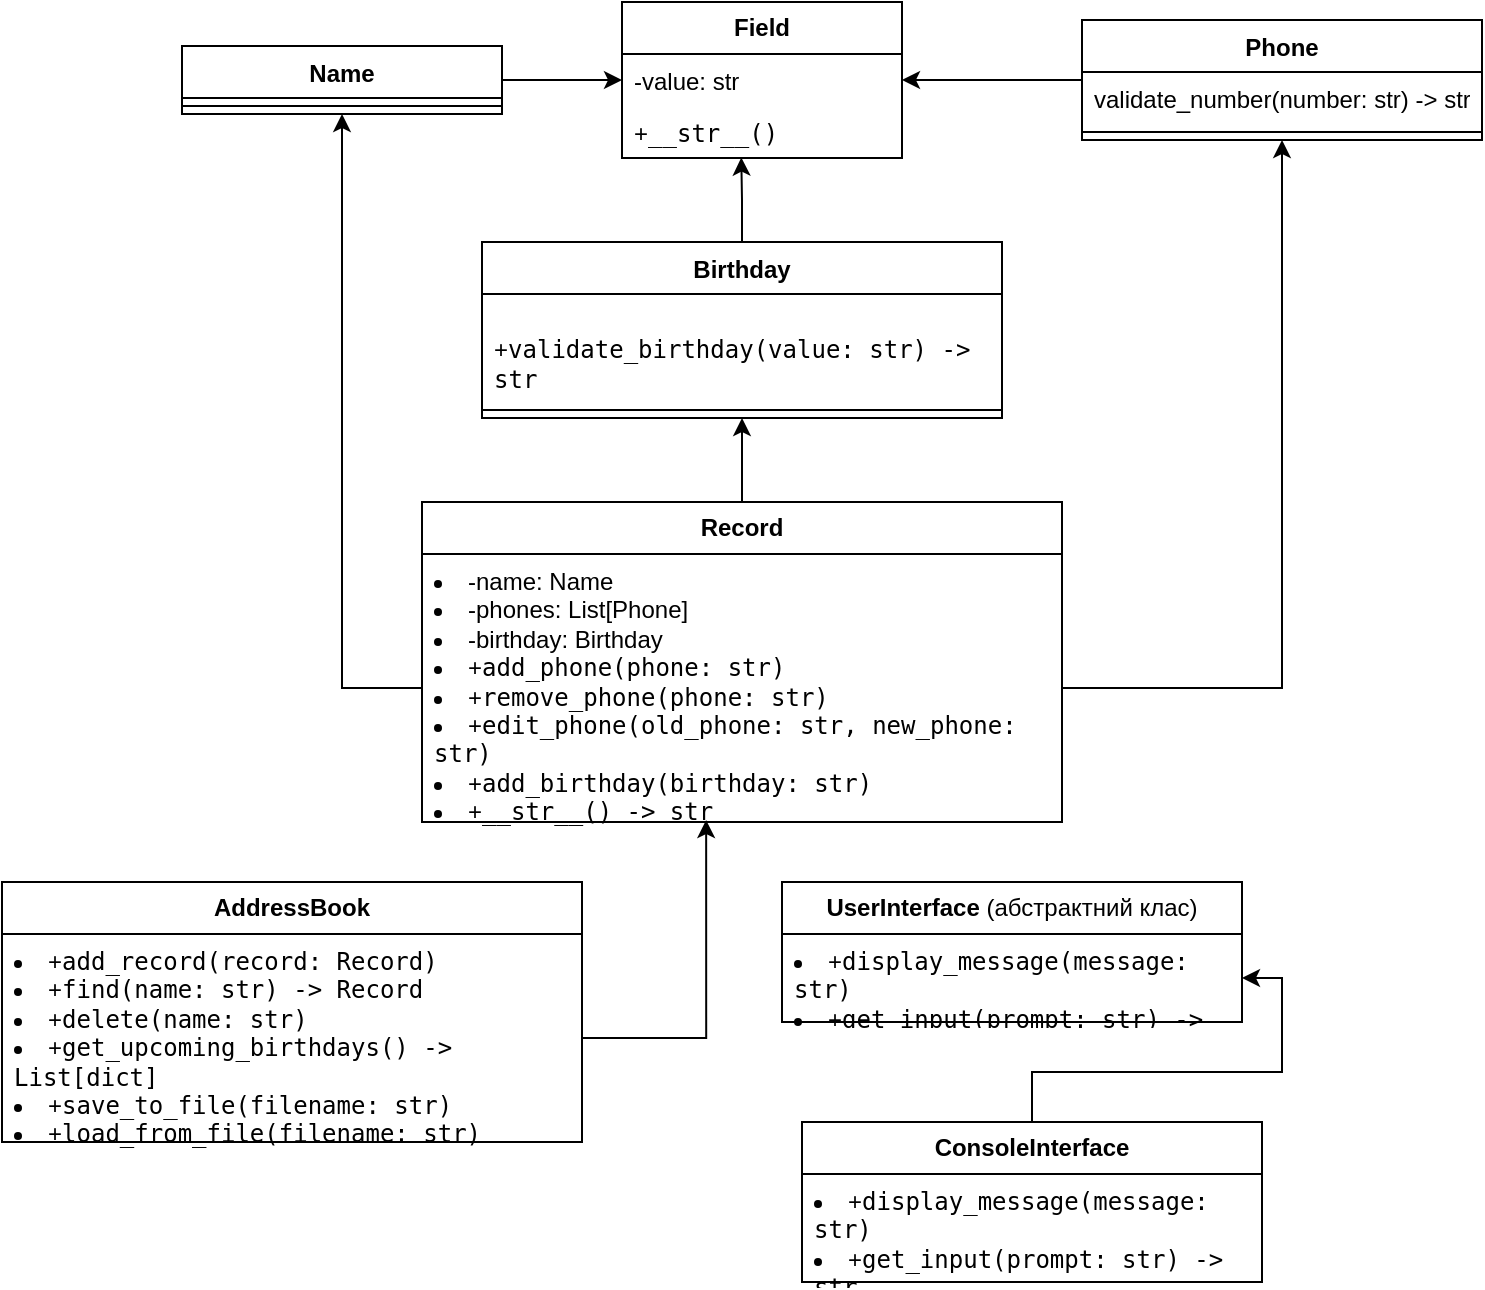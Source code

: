 <mxfile version="25.0.3">
  <diagram name="Сторінка-1" id="savf-RU5D2O0soKtsobO">
    <mxGraphModel dx="1050" dy="557" grid="1" gridSize="10" guides="1" tooltips="1" connect="1" arrows="1" fold="1" page="1" pageScale="1" pageWidth="827" pageHeight="1169" math="0" shadow="0">
      <root>
        <mxCell id="0" />
        <mxCell id="1" parent="0" />
        <mxCell id="FokpnyGyAT5-aEXFDDo5-1" value="&lt;b&gt;Field&lt;/b&gt;" style="swimlane;fontStyle=0;childLayout=stackLayout;horizontal=1;startSize=26;fillColor=none;horizontalStack=0;resizeParent=1;resizeParentMax=0;resizeLast=0;collapsible=1;marginBottom=0;whiteSpace=wrap;html=1;" vertex="1" parent="1">
          <mxGeometry x="320" y="40" width="140" height="78" as="geometry" />
        </mxCell>
        <mxCell id="FokpnyGyAT5-aEXFDDo5-2" value="-value: str" style="text;strokeColor=none;fillColor=none;align=left;verticalAlign=top;spacingLeft=4;spacingRight=4;overflow=hidden;rotatable=0;points=[[0,0.5],[1,0.5]];portConstraint=eastwest;whiteSpace=wrap;html=1;" vertex="1" parent="FokpnyGyAT5-aEXFDDo5-1">
          <mxGeometry y="26" width="140" height="26" as="geometry" />
        </mxCell>
        <mxCell id="FokpnyGyAT5-aEXFDDo5-3" value="+&lt;code&gt;__str__()&lt;/code&gt;" style="text;strokeColor=none;fillColor=none;align=left;verticalAlign=top;spacingLeft=4;spacingRight=4;overflow=hidden;rotatable=0;points=[[0,0.5],[1,0.5]];portConstraint=eastwest;whiteSpace=wrap;html=1;" vertex="1" parent="FokpnyGyAT5-aEXFDDo5-1">
          <mxGeometry y="52" width="140" height="26" as="geometry" />
        </mxCell>
        <mxCell id="FokpnyGyAT5-aEXFDDo5-11" style="edgeStyle=orthogonalEdgeStyle;rounded=0;orthogonalLoop=1;jettySize=auto;html=1;" edge="1" parent="1" source="FokpnyGyAT5-aEXFDDo5-6" target="FokpnyGyAT5-aEXFDDo5-2">
          <mxGeometry relative="1" as="geometry" />
        </mxCell>
        <mxCell id="FokpnyGyAT5-aEXFDDo5-6" value="Name" style="swimlane;fontStyle=1;align=center;verticalAlign=top;childLayout=stackLayout;horizontal=1;startSize=26;horizontalStack=0;resizeParent=1;resizeParentMax=0;resizeLast=0;collapsible=1;marginBottom=0;whiteSpace=wrap;html=1;" vertex="1" parent="1">
          <mxGeometry x="100" y="62" width="160" height="34" as="geometry" />
        </mxCell>
        <mxCell id="FokpnyGyAT5-aEXFDDo5-8" value="" style="line;strokeWidth=1;fillColor=none;align=left;verticalAlign=middle;spacingTop=-1;spacingLeft=3;spacingRight=3;rotatable=0;labelPosition=right;points=[];portConstraint=eastwest;strokeColor=inherit;" vertex="1" parent="FokpnyGyAT5-aEXFDDo5-6">
          <mxGeometry y="26" width="160" height="8" as="geometry" />
        </mxCell>
        <mxCell id="FokpnyGyAT5-aEXFDDo5-16" style="edgeStyle=orthogonalEdgeStyle;rounded=0;orthogonalLoop=1;jettySize=auto;html=1;" edge="1" parent="1" source="FokpnyGyAT5-aEXFDDo5-12" target="FokpnyGyAT5-aEXFDDo5-2">
          <mxGeometry relative="1" as="geometry" />
        </mxCell>
        <mxCell id="FokpnyGyAT5-aEXFDDo5-12" value="Phone" style="swimlane;fontStyle=1;align=center;verticalAlign=top;childLayout=stackLayout;horizontal=1;startSize=26;horizontalStack=0;resizeParent=1;resizeParentMax=0;resizeLast=0;collapsible=1;marginBottom=0;whiteSpace=wrap;html=1;" vertex="1" parent="1">
          <mxGeometry x="550" y="49" width="200" height="60" as="geometry" />
        </mxCell>
        <mxCell id="FokpnyGyAT5-aEXFDDo5-13" value="validate_number(number: str) -&amp;gt; str" style="text;strokeColor=none;fillColor=none;align=left;verticalAlign=top;spacingLeft=4;spacingRight=4;overflow=hidden;rotatable=0;points=[[0,0.5],[1,0.5]];portConstraint=eastwest;whiteSpace=wrap;html=1;" vertex="1" parent="FokpnyGyAT5-aEXFDDo5-12">
          <mxGeometry y="26" width="200" height="26" as="geometry" />
        </mxCell>
        <mxCell id="FokpnyGyAT5-aEXFDDo5-14" value="" style="line;strokeWidth=1;fillColor=none;align=left;verticalAlign=middle;spacingTop=-1;spacingLeft=3;spacingRight=3;rotatable=0;labelPosition=right;points=[];portConstraint=eastwest;strokeColor=inherit;" vertex="1" parent="FokpnyGyAT5-aEXFDDo5-12">
          <mxGeometry y="52" width="200" height="8" as="geometry" />
        </mxCell>
        <mxCell id="FokpnyGyAT5-aEXFDDo5-17" value="Birthday" style="swimlane;fontStyle=1;align=center;verticalAlign=top;childLayout=stackLayout;horizontal=1;startSize=26;horizontalStack=0;resizeParent=1;resizeParentMax=0;resizeLast=0;collapsible=1;marginBottom=0;whiteSpace=wrap;html=1;" vertex="1" parent="1">
          <mxGeometry x="250" y="160" width="260" height="88" as="geometry" />
        </mxCell>
        <mxCell id="FokpnyGyAT5-aEXFDDo5-18" value="&#xa;+&lt;code&gt;validate_birthday(value: str) -&amp;gt; str&lt;/code&gt;&#xa;&#xa;" style="text;strokeColor=none;fillColor=none;align=left;verticalAlign=top;spacingLeft=4;spacingRight=4;overflow=hidden;rotatable=0;points=[[0,0.5],[1,0.5]];portConstraint=eastwest;whiteSpace=wrap;html=1;" vertex="1" parent="FokpnyGyAT5-aEXFDDo5-17">
          <mxGeometry y="26" width="260" height="54" as="geometry" />
        </mxCell>
        <mxCell id="FokpnyGyAT5-aEXFDDo5-19" value="" style="line;strokeWidth=1;fillColor=none;align=left;verticalAlign=middle;spacingTop=-1;spacingLeft=3;spacingRight=3;rotatable=0;labelPosition=right;points=[];portConstraint=eastwest;strokeColor=inherit;" vertex="1" parent="FokpnyGyAT5-aEXFDDo5-17">
          <mxGeometry y="80" width="260" height="8" as="geometry" />
        </mxCell>
        <mxCell id="FokpnyGyAT5-aEXFDDo5-21" style="edgeStyle=orthogonalEdgeStyle;rounded=0;orthogonalLoop=1;jettySize=auto;html=1;entryX=0.426;entryY=0.992;entryDx=0;entryDy=0;entryPerimeter=0;" edge="1" parent="1" source="FokpnyGyAT5-aEXFDDo5-17" target="FokpnyGyAT5-aEXFDDo5-3">
          <mxGeometry relative="1" as="geometry" />
        </mxCell>
        <mxCell id="FokpnyGyAT5-aEXFDDo5-31" style="edgeStyle=orthogonalEdgeStyle;rounded=0;orthogonalLoop=1;jettySize=auto;html=1;entryX=0.5;entryY=1;entryDx=0;entryDy=0;" edge="1" parent="1" source="FokpnyGyAT5-aEXFDDo5-22" target="FokpnyGyAT5-aEXFDDo5-17">
          <mxGeometry relative="1" as="geometry" />
        </mxCell>
        <mxCell id="FokpnyGyAT5-aEXFDDo5-22" value="&lt;b&gt;Record&lt;/b&gt;" style="swimlane;fontStyle=0;childLayout=stackLayout;horizontal=1;startSize=26;fillColor=none;horizontalStack=0;resizeParent=1;resizeParentMax=0;resizeLast=0;collapsible=1;marginBottom=0;whiteSpace=wrap;html=1;" vertex="1" parent="1">
          <mxGeometry x="220" y="290" width="320" height="160" as="geometry" />
        </mxCell>
        <mxCell id="FokpnyGyAT5-aEXFDDo5-25" value="&lt;li&gt;-name: Name&lt;/li&gt;&lt;li&gt;-phones: List[Phone]&lt;/li&gt;&lt;li&gt;-birthday: Birthday&lt;/li&gt;&lt;li&gt;+&lt;code&gt;add_phone(phone: str)&lt;/code&gt;&lt;/li&gt;&lt;li&gt;+&lt;code&gt;remove_phone(phone: str)&lt;/code&gt;&lt;/li&gt;&lt;li&gt;+&lt;code&gt;edit_phone(old_phone: str, new_phone: str)&lt;/code&gt;&lt;/li&gt;&lt;li&gt;+&lt;code&gt;add_birthday(birthday: str)&lt;/code&gt;&lt;/li&gt;&lt;li&gt;+&lt;code&gt;__str__() -&amp;gt; str&lt;/code&gt;&lt;/li&gt;" style="text;strokeColor=none;fillColor=none;align=left;verticalAlign=top;spacingLeft=4;spacingRight=4;overflow=hidden;rotatable=0;points=[[0,0.5],[1,0.5]];portConstraint=eastwest;whiteSpace=wrap;html=1;" vertex="1" parent="FokpnyGyAT5-aEXFDDo5-22">
          <mxGeometry y="26" width="320" height="134" as="geometry" />
        </mxCell>
        <mxCell id="FokpnyGyAT5-aEXFDDo5-29" style="edgeStyle=orthogonalEdgeStyle;rounded=0;orthogonalLoop=1;jettySize=auto;html=1;entryX=0.5;entryY=1;entryDx=0;entryDy=0;" edge="1" parent="1" source="FokpnyGyAT5-aEXFDDo5-25" target="FokpnyGyAT5-aEXFDDo5-6">
          <mxGeometry relative="1" as="geometry" />
        </mxCell>
        <mxCell id="FokpnyGyAT5-aEXFDDo5-32" style="edgeStyle=orthogonalEdgeStyle;rounded=0;orthogonalLoop=1;jettySize=auto;html=1;exitX=1;exitY=0.5;exitDx=0;exitDy=0;entryX=0.5;entryY=1;entryDx=0;entryDy=0;" edge="1" parent="1" source="FokpnyGyAT5-aEXFDDo5-25" target="FokpnyGyAT5-aEXFDDo5-12">
          <mxGeometry relative="1" as="geometry" />
        </mxCell>
        <mxCell id="FokpnyGyAT5-aEXFDDo5-33" value="&lt;b&gt;AddressBook&lt;/b&gt;" style="swimlane;fontStyle=0;childLayout=stackLayout;horizontal=1;startSize=26;fillColor=none;horizontalStack=0;resizeParent=1;resizeParentMax=0;resizeLast=0;collapsible=1;marginBottom=0;whiteSpace=wrap;html=1;" vertex="1" parent="1">
          <mxGeometry x="10" y="480" width="290" height="130" as="geometry" />
        </mxCell>
        <mxCell id="FokpnyGyAT5-aEXFDDo5-36" value="&lt;li&gt;+&lt;code&gt;add_record(record: Record)&lt;/code&gt;&lt;/li&gt;&lt;li&gt;+&lt;code&gt;find(name: str) -&amp;gt; Record&lt;/code&gt;&lt;/li&gt;&lt;li&gt;+&lt;code&gt;delete(name: str)&lt;/code&gt;&lt;/li&gt;&lt;li&gt;+&lt;code&gt;get_upcoming_birthdays() -&amp;gt; List[dict]&lt;/code&gt;&lt;/li&gt;&lt;li&gt;+&lt;code&gt;save_to_file(filename: str)&lt;/code&gt;&lt;/li&gt;&lt;li&gt;+&lt;code&gt;load_from_file(filename: str)&lt;/code&gt;&lt;/li&gt;" style="text;strokeColor=none;fillColor=none;align=left;verticalAlign=top;spacingLeft=4;spacingRight=4;overflow=hidden;rotatable=0;points=[[0,0.5],[1,0.5]];portConstraint=eastwest;whiteSpace=wrap;html=1;" vertex="1" parent="FokpnyGyAT5-aEXFDDo5-33">
          <mxGeometry y="26" width="290" height="104" as="geometry" />
        </mxCell>
        <mxCell id="FokpnyGyAT5-aEXFDDo5-37" style="edgeStyle=orthogonalEdgeStyle;rounded=0;orthogonalLoop=1;jettySize=auto;html=1;exitX=1;exitY=0.5;exitDx=0;exitDy=0;entryX=0.444;entryY=0.993;entryDx=0;entryDy=0;entryPerimeter=0;" edge="1" parent="1" source="FokpnyGyAT5-aEXFDDo5-36" target="FokpnyGyAT5-aEXFDDo5-25">
          <mxGeometry relative="1" as="geometry" />
        </mxCell>
        <mxCell id="FokpnyGyAT5-aEXFDDo5-38" value="&lt;strong&gt;UserInterface&lt;/strong&gt; (абстрактний клас)" style="swimlane;fontStyle=0;childLayout=stackLayout;horizontal=1;startSize=26;fillColor=none;horizontalStack=0;resizeParent=1;resizeParentMax=0;resizeLast=0;collapsible=1;marginBottom=0;whiteSpace=wrap;html=1;" vertex="1" parent="1">
          <mxGeometry x="400" y="480" width="230" height="70" as="geometry" />
        </mxCell>
        <mxCell id="FokpnyGyAT5-aEXFDDo5-39" value="&lt;li&gt;+&lt;code&gt;display_message(message: str)&lt;/code&gt;&lt;/li&gt;&lt;li&gt;+&lt;code&gt;get_input(prompt: str) -&amp;gt; str&lt;/code&gt;&lt;/li&gt;" style="text;strokeColor=none;fillColor=none;align=left;verticalAlign=top;spacingLeft=4;spacingRight=4;overflow=hidden;rotatable=0;points=[[0,0.5],[1,0.5]];portConstraint=eastwest;whiteSpace=wrap;html=1;" vertex="1" parent="FokpnyGyAT5-aEXFDDo5-38">
          <mxGeometry y="26" width="230" height="44" as="geometry" />
        </mxCell>
        <mxCell id="FokpnyGyAT5-aEXFDDo5-48" style="edgeStyle=orthogonalEdgeStyle;rounded=0;orthogonalLoop=1;jettySize=auto;html=1;" edge="1" parent="1" source="FokpnyGyAT5-aEXFDDo5-42" target="FokpnyGyAT5-aEXFDDo5-39">
          <mxGeometry relative="1" as="geometry" />
        </mxCell>
        <mxCell id="FokpnyGyAT5-aEXFDDo5-42" value="&lt;b&gt;ConsoleInterface&lt;/b&gt;" style="swimlane;fontStyle=0;childLayout=stackLayout;horizontal=1;startSize=26;fillColor=none;horizontalStack=0;resizeParent=1;resizeParentMax=0;resizeLast=0;collapsible=1;marginBottom=0;whiteSpace=wrap;html=1;" vertex="1" parent="1">
          <mxGeometry x="410" y="600" width="230" height="80" as="geometry" />
        </mxCell>
        <mxCell id="FokpnyGyAT5-aEXFDDo5-43" value="&lt;li&gt;+&lt;code&gt;display_message(message: str)&lt;/code&gt;&lt;/li&gt;&lt;li&gt;+&lt;code&gt;get_input(prompt: str) -&amp;gt; str&lt;/code&gt;&lt;/li&gt;" style="text;strokeColor=none;fillColor=none;align=left;verticalAlign=top;spacingLeft=4;spacingRight=4;overflow=hidden;rotatable=0;points=[[0,0.5],[1,0.5]];portConstraint=eastwest;whiteSpace=wrap;html=1;" vertex="1" parent="FokpnyGyAT5-aEXFDDo5-42">
          <mxGeometry y="26" width="230" height="54" as="geometry" />
        </mxCell>
      </root>
    </mxGraphModel>
  </diagram>
</mxfile>
